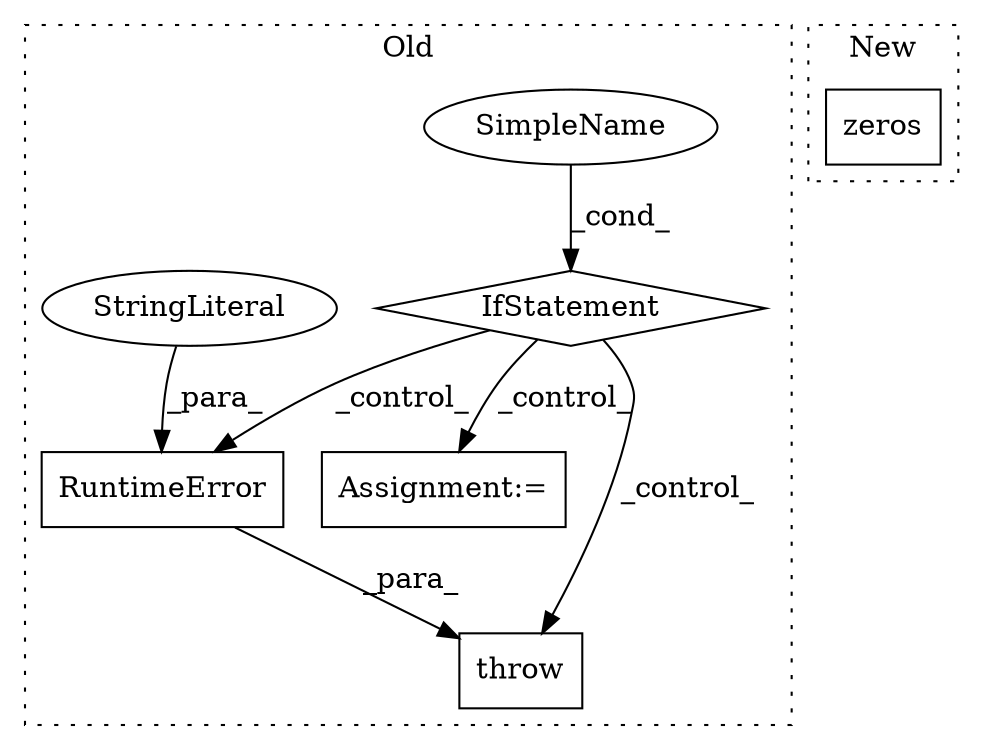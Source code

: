 digraph G {
subgraph cluster0 {
1 [label="RuntimeError" a="32" s="2761,2897" l="13,1" shape="box"];
3 [label="IfStatement" a="25" s="2666,2693" l="4,2" shape="diamond"];
4 [label="SimpleName" a="42" s="" l="" shape="ellipse"];
5 [label="Assignment:=" a="7" s="2922" l="1" shape="box"];
6 [label="throw" a="53" s="2755" l="6" shape="box"];
7 [label="StringLiteral" a="45" s="2774" l="123" shape="ellipse"];
label = "Old";
style="dotted";
}
subgraph cluster1 {
2 [label="zeros" a="32" s="2580,2603" l="6,1" shape="box"];
label = "New";
style="dotted";
}
1 -> 6 [label="_para_"];
3 -> 1 [label="_control_"];
3 -> 6 [label="_control_"];
3 -> 5 [label="_control_"];
4 -> 3 [label="_cond_"];
7 -> 1 [label="_para_"];
}